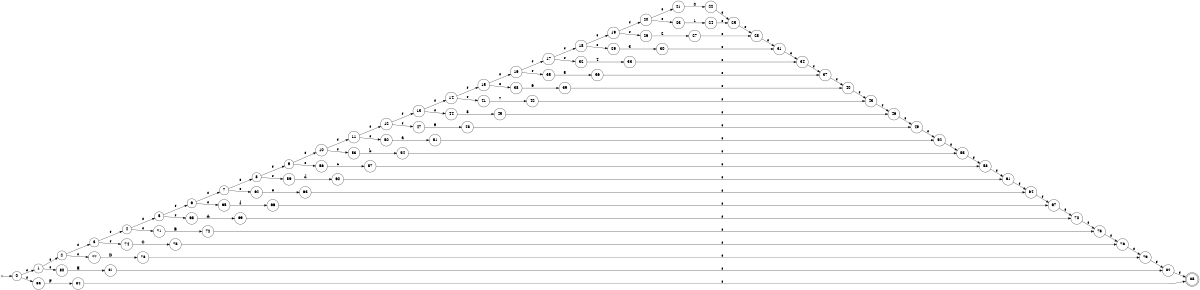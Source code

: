 digraph {
	rankdir=LR size="8,5"
	node [shape=doublecircle]
	85
	node [shape=circle]
	start [label="" height=0.1 width=0.1]
	start -> 0 [label=""]
	0 -> 1 [label="ε"]
	0 -> 83 [label="ε"]
	1 -> 2 [label="ε"]
	1 -> 80 [label="ε"]
	2 -> 3 [label="ε"]
	2 -> 77 [label="ε"]
	3 -> 4 [label="ε"]
	3 -> 74 [label="ε"]
	4 -> 5 [label="ε"]
	4 -> 71 [label="ε"]
	5 -> 6 [label="ε"]
	5 -> 68 [label="ε"]
	6 -> 7 [label="ε"]
	6 -> 65 [label="ε"]
	7 -> 8 [label="ε"]
	7 -> 62 [label="ε"]
	8 -> 9 [label="ε"]
	8 -> 59 [label="ε"]
	9 -> 10 [label="ε"]
	9 -> 56 [label="ε"]
	10 -> 11 [label="ε"]
	10 -> 53 [label="ε"]
	11 -> 12 [label="ε"]
	11 -> 50 [label="ε"]
	12 -> 13 [label="ε"]
	12 -> 47 [label="ε"]
	13 -> 14 [label="ε"]
	13 -> 44 [label="ε"]
	14 -> 15 [label="ε"]
	14 -> 41 [label="ε"]
	15 -> 16 [label="ε"]
	15 -> 38 [label="ε"]
	16 -> 17 [label="ε"]
	16 -> 35 [label="ε"]
	17 -> 18 [label="ε"]
	17 -> 32 [label="ε"]
	18 -> 19 [label="ε"]
	18 -> 29 [label="ε"]
	19 -> 20 [label="ε"]
	19 -> 26 [label="ε"]
	20 -> 21 [label="ε"]
	20 -> 23 [label="ε"]
	21 -> 22 [label=0]
	23 -> 24 [label=1]
	22 -> 25 [label="ε"]
	24 -> 25 [label="ε"]
	26 -> 27 [label=2]
	25 -> 28 [label="ε"]
	27 -> 28 [label="ε"]
	29 -> 30 [label=3]
	28 -> 31 [label="ε"]
	30 -> 31 [label="ε"]
	32 -> 33 [label=4]
	31 -> 34 [label="ε"]
	33 -> 34 [label="ε"]
	35 -> 36 [label=5]
	34 -> 37 [label="ε"]
	36 -> 37 [label="ε"]
	38 -> 39 [label=6]
	37 -> 40 [label="ε"]
	39 -> 40 [label="ε"]
	41 -> 42 [label=7]
	40 -> 43 [label="ε"]
	42 -> 43 [label="ε"]
	44 -> 45 [label=8]
	43 -> 46 [label="ε"]
	45 -> 46 [label="ε"]
	47 -> 48 [label=9]
	46 -> 49 [label="ε"]
	48 -> 49 [label="ε"]
	50 -> 51 [label=a]
	49 -> 52 [label="ε"]
	51 -> 52 [label="ε"]
	53 -> 54 [label=b]
	52 -> 55 [label="ε"]
	54 -> 55 [label="ε"]
	56 -> 57 [label=c]
	55 -> 58 [label="ε"]
	57 -> 58 [label="ε"]
	59 -> 60 [label=d]
	58 -> 61 [label="ε"]
	60 -> 61 [label="ε"]
	62 -> 63 [label=e]
	61 -> 64 [label="ε"]
	63 -> 64 [label="ε"]
	65 -> 66 [label=f]
	64 -> 67 [label="ε"]
	66 -> 67 [label="ε"]
	68 -> 69 [label=A]
	67 -> 70 [label="ε"]
	69 -> 70 [label="ε"]
	71 -> 72 [label=B]
	70 -> 73 [label="ε"]
	72 -> 73 [label="ε"]
	74 -> 75 [label=C]
	73 -> 76 [label="ε"]
	75 -> 76 [label="ε"]
	77 -> 78 [label=D]
	76 -> 79 [label="ε"]
	78 -> 79 [label="ε"]
	80 -> 81 [label=E]
	79 -> 82 [label="ε"]
	81 -> 82 [label="ε"]
	83 -> 84 [label=F]
	82 -> 85 [label="ε"]
	84 -> 85 [label="ε"]
}
